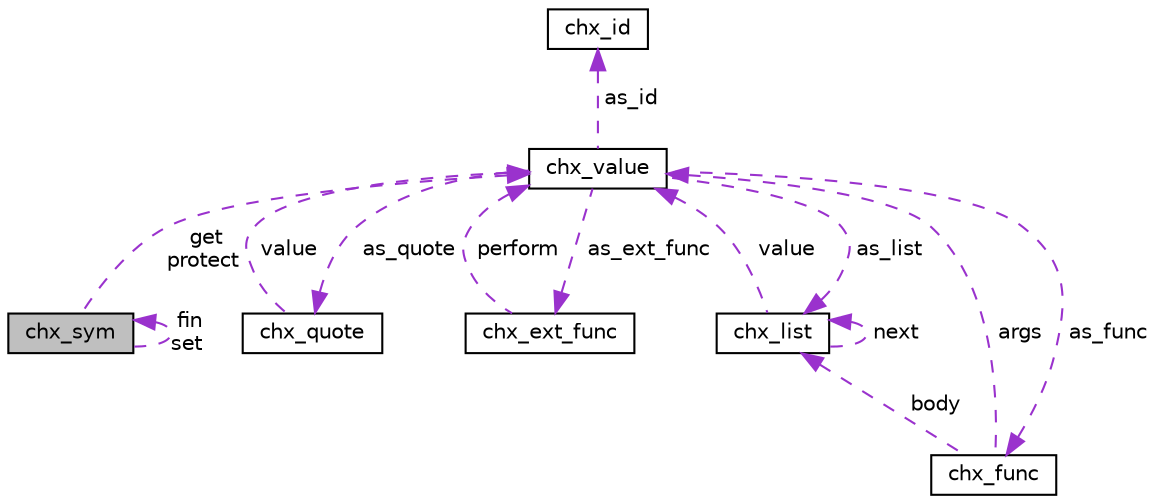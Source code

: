 digraph "chx_sym"
{
 // LATEX_PDF_SIZE
  edge [fontname="Helvetica",fontsize="10",labelfontname="Helvetica",labelfontsize="10"];
  node [fontname="Helvetica",fontsize="10",shape=record];
  Node1 [label="chx_sym",height=0.2,width=0.4,color="black", fillcolor="grey75", style="filled", fontcolor="black",tooltip="Custom symbol."];
  Node2 -> Node1 [dir="back",color="darkorchid3",fontsize="10",style="dashed",label=" get\nprotect" ,fontname="Helvetica"];
  Node2 [label="chx_value",height=0.2,width=0.4,color="black", fillcolor="white", style="filled",URL="$structchx__value.html",tooltip="Represents a value in the cheax environment."];
  Node3 -> Node2 [dir="back",color="darkorchid3",fontsize="10",style="dashed",label=" as_quote" ,fontname="Helvetica"];
  Node3 [label="chx_quote",height=0.2,width=0.4,color="black", fillcolor="white", style="filled",URL="$structchx__quote.html",tooltip="Quoted value type."];
  Node2 -> Node3 [dir="back",color="darkorchid3",fontsize="10",style="dashed",label=" value" ,fontname="Helvetica"];
  Node4 -> Node2 [dir="back",color="darkorchid3",fontsize="10",style="dashed",label=" as_ext_func" ,fontname="Helvetica"];
  Node4 [label="chx_ext_func",height=0.2,width=0.4,color="black", fillcolor="white", style="filled",URL="$structchx__ext__func.html",tooltip="Cheax external/user function expression."];
  Node2 -> Node4 [dir="back",color="darkorchid3",fontsize="10",style="dashed",label=" perform" ,fontname="Helvetica"];
  Node5 -> Node2 [dir="back",color="darkorchid3",fontsize="10",style="dashed",label=" as_id" ,fontname="Helvetica"];
  Node5 [label="chx_id",height=0.2,width=0.4,color="black", fillcolor="white", style="filled",URL="$structchx__id.html",tooltip="Identifier type."];
  Node6 -> Node2 [dir="back",color="darkorchid3",fontsize="10",style="dashed",label=" as_list" ,fontname="Helvetica"];
  Node6 [label="chx_list",height=0.2,width=0.4,color="black", fillcolor="white", style="filled",URL="$structchx__list.html",tooltip="List type."];
  Node6 -> Node6 [dir="back",color="darkorchid3",fontsize="10",style="dashed",label=" next" ,fontname="Helvetica"];
  Node2 -> Node6 [dir="back",color="darkorchid3",fontsize="10",style="dashed",label=" value" ,fontname="Helvetica"];
  Node7 -> Node2 [dir="back",color="darkorchid3",fontsize="10",style="dashed",label=" as_func" ,fontname="Helvetica"];
  Node7 [label="chx_func",height=0.2,width=0.4,color="black", fillcolor="white", style="filled",URL="$structchx__func.html",tooltip="Function or macro type."];
  Node6 -> Node7 [dir="back",color="darkorchid3",fontsize="10",style="dashed",label=" body" ,fontname="Helvetica"];
  Node2 -> Node7 [dir="back",color="darkorchid3",fontsize="10",style="dashed",label=" args" ,fontname="Helvetica"];
  Node1 -> Node1 [dir="back",color="darkorchid3",fontsize="10",style="dashed",label=" fin\nset" ,fontname="Helvetica"];
}
